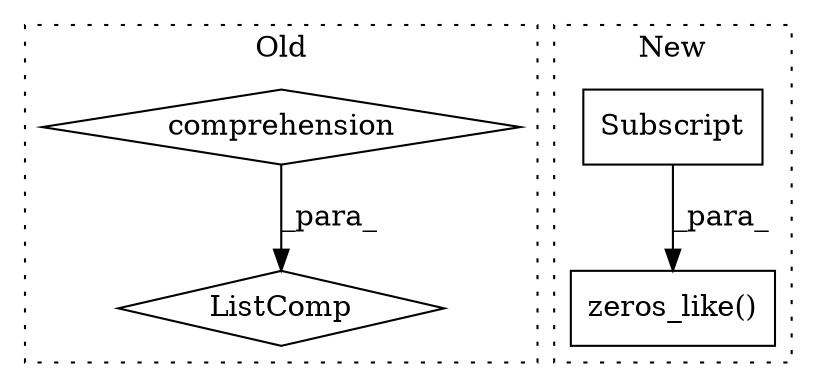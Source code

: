 digraph G {
subgraph cluster0 {
1 [label="ListComp" a="106" s="6012" l="22" shape="diamond"];
3 [label="comprehension" a="45" s="6023" l="3" shape="diamond"];
label = "Old";
style="dotted";
}
subgraph cluster1 {
2 [label="zeros_like()" a="75" s="6510,6539" l="17,1" shape="box"];
4 [label="Subscript" a="63" s="6527,0" l="12,0" shape="box"];
label = "New";
style="dotted";
}
3 -> 1 [label="_para_"];
4 -> 2 [label="_para_"];
}